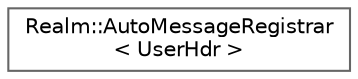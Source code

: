 digraph "Graphical Class Hierarchy"
{
 // LATEX_PDF_SIZE
  bgcolor="transparent";
  edge [fontname=Helvetica,fontsize=10,labelfontname=Helvetica,labelfontsize=10];
  node [fontname=Helvetica,fontsize=10,shape=box,height=0.2,width=0.4];
  rankdir="LR";
  Node0 [id="Node000000",label="Realm::AutoMessageRegistrar\l\< UserHdr \>",height=0.2,width=0.4,color="grey40", fillcolor="white", style="filled",URL="$structRealm_1_1AutoMessageRegistrar.html",tooltip=" "];
}
